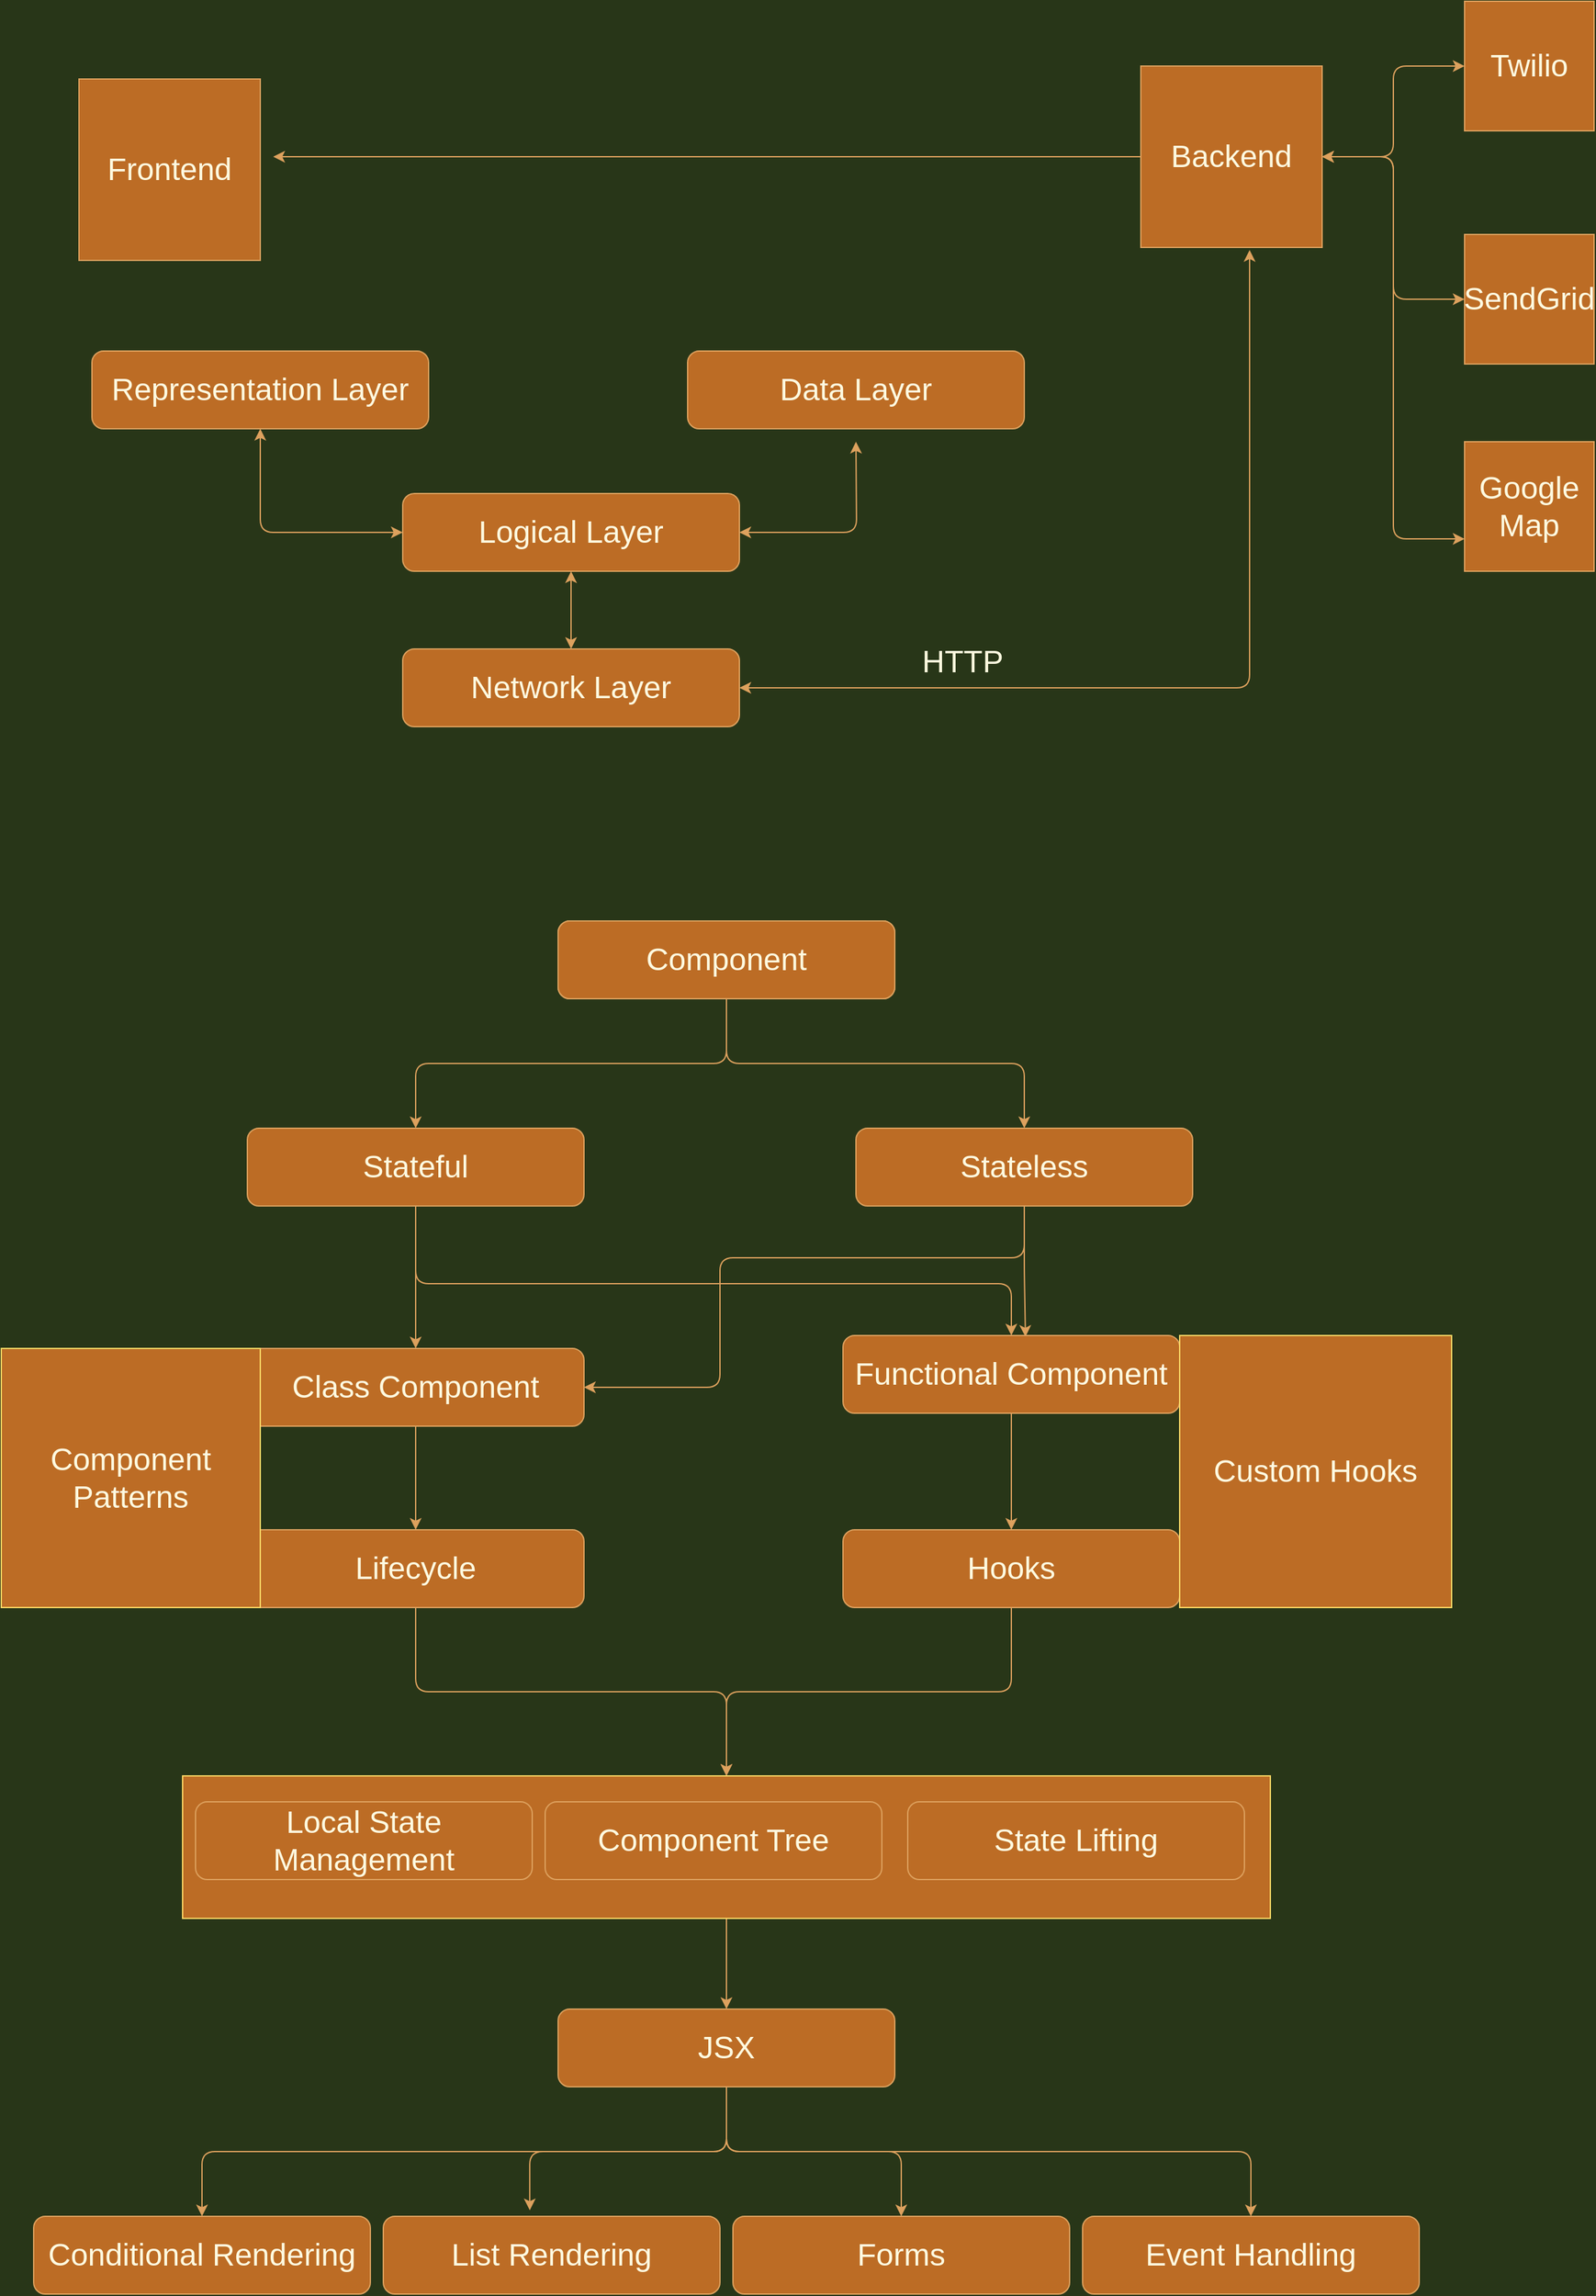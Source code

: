 <mxfile version="19.0.3" type="device"><diagram id="BdBQEtRqXb-bBaJDp-lq" name="Page-1"><mxGraphModel dx="1447" dy="988" grid="1" gridSize="10" guides="1" tooltips="1" connect="1" arrows="1" fold="1" page="1" pageScale="1" pageWidth="4681" pageHeight="3300" background="#283618" math="0" shadow="0"><root><mxCell id="0"/><mxCell id="1" parent="0"/><mxCell id="2JLa-Iin3kZYTaoYpegH-1" value="&lt;font style=&quot;font-size: 24px;&quot;&gt;Frontend&lt;/font&gt;" style="whiteSpace=wrap;html=1;aspect=fixed;fillColor=#BC6C25;strokeColor=#DDA15E;fontColor=#FEFAE0;" vertex="1" parent="1"><mxGeometry x="230" y="100" width="140" height="140" as="geometry"/></mxCell><mxCell id="2JLa-Iin3kZYTaoYpegH-10" style="edgeStyle=orthogonalEdgeStyle;rounded=0;orthogonalLoop=1;jettySize=auto;html=1;fontSize=24;labelBackgroundColor=#283618;strokeColor=#DDA15E;fontColor=#FEFAE0;" edge="1" parent="1" source="2JLa-Iin3kZYTaoYpegH-2"><mxGeometry relative="1" as="geometry"><mxPoint x="380" y="160" as="targetPoint"/></mxGeometry></mxCell><mxCell id="2JLa-Iin3kZYTaoYpegH-25" style="edgeStyle=orthogonalEdgeStyle;curved=0;rounded=1;sketch=0;orthogonalLoop=1;jettySize=auto;html=1;entryX=0;entryY=0.5;entryDx=0;entryDy=0;fontSize=24;fontColor=#FEFAE0;startArrow=classic;startFill=1;endArrow=classic;endFill=1;strokeColor=#DDA15E;fillColor=#BC6C25;" edge="1" parent="1" source="2JLa-Iin3kZYTaoYpegH-2" target="2JLa-Iin3kZYTaoYpegH-22"><mxGeometry relative="1" as="geometry"/></mxCell><mxCell id="2JLa-Iin3kZYTaoYpegH-26" style="edgeStyle=orthogonalEdgeStyle;curved=0;rounded=1;sketch=0;orthogonalLoop=1;jettySize=auto;html=1;fontSize=24;fontColor=#FEFAE0;startArrow=classic;startFill=1;endArrow=classic;endFill=1;strokeColor=#DDA15E;fillColor=#BC6C25;" edge="1" parent="1" source="2JLa-Iin3kZYTaoYpegH-2" target="2JLa-Iin3kZYTaoYpegH-23"><mxGeometry relative="1" as="geometry"/></mxCell><mxCell id="2JLa-Iin3kZYTaoYpegH-27" style="edgeStyle=orthogonalEdgeStyle;curved=0;rounded=1;sketch=0;orthogonalLoop=1;jettySize=auto;html=1;entryX=0;entryY=0.75;entryDx=0;entryDy=0;fontSize=24;fontColor=#FEFAE0;startArrow=classic;startFill=1;endArrow=classic;endFill=1;strokeColor=#DDA15E;fillColor=#BC6C25;" edge="1" parent="1" source="2JLa-Iin3kZYTaoYpegH-2" target="2JLa-Iin3kZYTaoYpegH-24"><mxGeometry relative="1" as="geometry"/></mxCell><mxCell id="2JLa-Iin3kZYTaoYpegH-2" value="&lt;font style=&quot;font-size: 24px;&quot;&gt;Backend&lt;/font&gt;" style="whiteSpace=wrap;html=1;aspect=fixed;fillColor=#BC6C25;strokeColor=#DDA15E;fontColor=#FEFAE0;" vertex="1" parent="1"><mxGeometry x="1050" y="90" width="140" height="140" as="geometry"/></mxCell><mxCell id="2JLa-Iin3kZYTaoYpegH-15" style="edgeStyle=orthogonalEdgeStyle;curved=0;rounded=1;sketch=0;orthogonalLoop=1;jettySize=auto;html=1;entryX=0;entryY=0.5;entryDx=0;entryDy=0;fontColor=#FEFAE0;strokeColor=#DDA15E;fillColor=#BC6C25;startArrow=classic;startFill=1;" edge="1" parent="1" source="2JLa-Iin3kZYTaoYpegH-3" target="2JLa-Iin3kZYTaoYpegH-12"><mxGeometry relative="1" as="geometry"/></mxCell><mxCell id="2JLa-Iin3kZYTaoYpegH-3" value="Representation Layer" style="rounded=1;whiteSpace=wrap;html=1;fontSize=24;fillColor=#BC6C25;strokeColor=#DDA15E;fontColor=#FEFAE0;" vertex="1" parent="1"><mxGeometry x="240" y="310" width="260" height="60" as="geometry"/></mxCell><mxCell id="2JLa-Iin3kZYTaoYpegH-4" value="Data Layer" style="rounded=1;whiteSpace=wrap;html=1;fontSize=24;fillColor=#BC6C25;strokeColor=#DDA15E;fontColor=#FEFAE0;" vertex="1" parent="1"><mxGeometry x="700" y="310" width="260" height="60" as="geometry"/></mxCell><mxCell id="2JLa-Iin3kZYTaoYpegH-16" style="edgeStyle=orthogonalEdgeStyle;curved=0;rounded=1;sketch=0;orthogonalLoop=1;jettySize=auto;html=1;fontColor=#FEFAE0;strokeColor=#DDA15E;fillColor=#BC6C25;endArrow=classic;endFill=1;startArrow=classic;startFill=1;" edge="1" parent="1" source="2JLa-Iin3kZYTaoYpegH-12"><mxGeometry relative="1" as="geometry"><mxPoint x="830.0" y="380" as="targetPoint"/></mxGeometry></mxCell><mxCell id="2JLa-Iin3kZYTaoYpegH-18" style="edgeStyle=orthogonalEdgeStyle;curved=0;rounded=1;sketch=0;orthogonalLoop=1;jettySize=auto;html=1;fontColor=#FEFAE0;startArrow=classic;startFill=1;endArrow=classic;endFill=1;strokeColor=#DDA15E;fillColor=#BC6C25;entryX=0.5;entryY=0;entryDx=0;entryDy=0;" edge="1" parent="1" source="2JLa-Iin3kZYTaoYpegH-12" target="2JLa-Iin3kZYTaoYpegH-17"><mxGeometry relative="1" as="geometry"><mxPoint x="610" y="530" as="targetPoint"/></mxGeometry></mxCell><mxCell id="2JLa-Iin3kZYTaoYpegH-12" value="Logical Layer" style="rounded=1;whiteSpace=wrap;html=1;fontSize=24;fillColor=#BC6C25;strokeColor=#DDA15E;fontColor=#FEFAE0;" vertex="1" parent="1"><mxGeometry x="480" y="420" width="260" height="60" as="geometry"/></mxCell><mxCell id="2JLa-Iin3kZYTaoYpegH-19" style="edgeStyle=orthogonalEdgeStyle;curved=0;rounded=1;sketch=0;orthogonalLoop=1;jettySize=auto;html=1;entryX=0.6;entryY=1.014;entryDx=0;entryDy=0;entryPerimeter=0;fontColor=#FEFAE0;startArrow=classic;startFill=1;endArrow=classic;endFill=1;strokeColor=#DDA15E;fillColor=#BC6C25;" edge="1" parent="1" source="2JLa-Iin3kZYTaoYpegH-17" target="2JLa-Iin3kZYTaoYpegH-2"><mxGeometry relative="1" as="geometry"/></mxCell><mxCell id="2JLa-Iin3kZYTaoYpegH-21" value="HTTP" style="edgeLabel;align=center;verticalAlign=middle;resizable=0;points=[];fontColor=#FEFAE0;labelBackgroundColor=none;labelBorderColor=none;html=1;fontSize=24;" vertex="1" connectable="0" parent="2JLa-Iin3kZYTaoYpegH-19"><mxGeometry x="-0.53" y="-2" relative="1" as="geometry"><mxPoint y="-22" as="offset"/></mxGeometry></mxCell><mxCell id="2JLa-Iin3kZYTaoYpegH-17" value="Network Layer" style="rounded=1;whiteSpace=wrap;html=1;fontSize=24;fillColor=#BC6C25;strokeColor=#DDA15E;fontColor=#FEFAE0;" vertex="1" parent="1"><mxGeometry x="480" y="540" width="260" height="60" as="geometry"/></mxCell><mxCell id="2JLa-Iin3kZYTaoYpegH-22" value="&lt;span style=&quot;font-size: 24px;&quot;&gt;Twilio&lt;/span&gt;" style="whiteSpace=wrap;html=1;aspect=fixed;fillColor=#BC6C25;strokeColor=#DDA15E;fontColor=#FEFAE0;" vertex="1" parent="1"><mxGeometry x="1300" y="40" width="100" height="100" as="geometry"/></mxCell><mxCell id="2JLa-Iin3kZYTaoYpegH-23" value="&lt;span style=&quot;font-size: 24px;&quot;&gt;SendGrid&lt;/span&gt;" style="whiteSpace=wrap;html=1;aspect=fixed;fillColor=#BC6C25;strokeColor=#DDA15E;fontColor=#FEFAE0;" vertex="1" parent="1"><mxGeometry x="1300" y="220" width="100" height="100" as="geometry"/></mxCell><mxCell id="2JLa-Iin3kZYTaoYpegH-24" value="&lt;span style=&quot;font-size: 24px;&quot;&gt;Google Map&lt;/span&gt;" style="whiteSpace=wrap;html=1;aspect=fixed;fillColor=#BC6C25;strokeColor=#DDA15E;fontColor=#FEFAE0;" vertex="1" parent="1"><mxGeometry x="1300" y="380" width="100" height="100" as="geometry"/></mxCell><mxCell id="2JLa-Iin3kZYTaoYpegH-31" style="edgeStyle=orthogonalEdgeStyle;curved=0;rounded=1;sketch=0;orthogonalLoop=1;jettySize=auto;html=1;entryX=0.5;entryY=0;entryDx=0;entryDy=0;fontSize=24;fontColor=#FEFAE0;startArrow=none;startFill=0;endArrow=classic;endFill=1;strokeColor=#DDA15E;fillColor=#BC6C25;" edge="1" parent="1" source="2JLa-Iin3kZYTaoYpegH-28" target="2JLa-Iin3kZYTaoYpegH-29"><mxGeometry relative="1" as="geometry"/></mxCell><mxCell id="2JLa-Iin3kZYTaoYpegH-32" style="edgeStyle=orthogonalEdgeStyle;curved=0;rounded=1;sketch=0;orthogonalLoop=1;jettySize=auto;html=1;fontSize=24;fontColor=#FEFAE0;startArrow=none;startFill=0;endArrow=classic;endFill=1;strokeColor=#DDA15E;fillColor=#BC6C25;" edge="1" parent="1" source="2JLa-Iin3kZYTaoYpegH-28" target="2JLa-Iin3kZYTaoYpegH-30"><mxGeometry relative="1" as="geometry"/></mxCell><mxCell id="2JLa-Iin3kZYTaoYpegH-28" value="Component" style="rounded=1;whiteSpace=wrap;html=1;fontSize=24;fillColor=#BC6C25;strokeColor=#DDA15E;fontColor=#FEFAE0;" vertex="1" parent="1"><mxGeometry x="600" y="750" width="260" height="60" as="geometry"/></mxCell><mxCell id="2JLa-Iin3kZYTaoYpegH-45" style="edgeStyle=orthogonalEdgeStyle;curved=0;rounded=1;sketch=0;orthogonalLoop=1;jettySize=auto;html=1;entryX=0.5;entryY=0;entryDx=0;entryDy=0;fontSize=24;fontColor=#FEFAE0;startArrow=none;startFill=0;endArrow=classic;endFill=1;strokeColor=#DDA15E;fillColor=#BC6C25;" edge="1" parent="1" source="2JLa-Iin3kZYTaoYpegH-29" target="2JLa-Iin3kZYTaoYpegH-33"><mxGeometry relative="1" as="geometry"/></mxCell><mxCell id="2JLa-Iin3kZYTaoYpegH-48" style="edgeStyle=orthogonalEdgeStyle;curved=0;rounded=1;sketch=0;orthogonalLoop=1;jettySize=auto;html=1;fontSize=24;fontColor=#FEFAE0;startArrow=none;startFill=0;endArrow=classic;endFill=1;strokeColor=#DDA15E;fillColor=#BC6C25;entryX=0.5;entryY=0;entryDx=0;entryDy=0;" edge="1" parent="1" source="2JLa-Iin3kZYTaoYpegH-29" target="2JLa-Iin3kZYTaoYpegH-34"><mxGeometry relative="1" as="geometry"><mxPoint x="810" y="1100" as="targetPoint"/><Array as="points"><mxPoint x="490" y="1030"/><mxPoint x="950" y="1030"/></Array></mxGeometry></mxCell><mxCell id="2JLa-Iin3kZYTaoYpegH-29" value="Stateful" style="rounded=1;whiteSpace=wrap;html=1;fontSize=24;fillColor=#BC6C25;strokeColor=#DDA15E;fontColor=#FEFAE0;" vertex="1" parent="1"><mxGeometry x="360" y="910" width="260" height="60" as="geometry"/></mxCell><mxCell id="2JLa-Iin3kZYTaoYpegH-38" style="edgeStyle=orthogonalEdgeStyle;curved=0;rounded=1;sketch=0;orthogonalLoop=1;jettySize=auto;html=1;entryX=0.542;entryY=0.017;entryDx=0;entryDy=0;fontSize=24;fontColor=#FEFAE0;startArrow=none;startFill=0;endArrow=classic;endFill=1;strokeColor=#DDA15E;fillColor=#BC6C25;entryPerimeter=0;" edge="1" parent="1" source="2JLa-Iin3kZYTaoYpegH-30" target="2JLa-Iin3kZYTaoYpegH-34"><mxGeometry relative="1" as="geometry"/></mxCell><mxCell id="2JLa-Iin3kZYTaoYpegH-46" style="edgeStyle=orthogonalEdgeStyle;curved=0;rounded=1;sketch=0;orthogonalLoop=1;jettySize=auto;html=1;entryX=1;entryY=0.5;entryDx=0;entryDy=0;fontSize=24;fontColor=#FEFAE0;startArrow=none;startFill=0;endArrow=classic;endFill=1;strokeColor=#DDA15E;fillColor=#BC6C25;" edge="1" parent="1" source="2JLa-Iin3kZYTaoYpegH-30" target="2JLa-Iin3kZYTaoYpegH-33"><mxGeometry relative="1" as="geometry"><Array as="points"><mxPoint x="960" y="1010"/><mxPoint x="725" y="1010"/><mxPoint x="725" y="1110"/></Array></mxGeometry></mxCell><mxCell id="2JLa-Iin3kZYTaoYpegH-30" value="Stateless" style="rounded=1;whiteSpace=wrap;html=1;fontSize=24;fillColor=#BC6C25;strokeColor=#DDA15E;fontColor=#FEFAE0;" vertex="1" parent="1"><mxGeometry x="830" y="910" width="260" height="60" as="geometry"/></mxCell><mxCell id="2JLa-Iin3kZYTaoYpegH-40" style="edgeStyle=orthogonalEdgeStyle;curved=0;rounded=1;sketch=0;orthogonalLoop=1;jettySize=auto;html=1;entryX=0.5;entryY=0;entryDx=0;entryDy=0;fontSize=24;fontColor=#FEFAE0;startArrow=none;startFill=0;endArrow=classic;endFill=1;strokeColor=#DDA15E;fillColor=#BC6C25;" edge="1" parent="1" source="2JLa-Iin3kZYTaoYpegH-33" target="2JLa-Iin3kZYTaoYpegH-39"><mxGeometry relative="1" as="geometry"/></mxCell><mxCell id="2JLa-Iin3kZYTaoYpegH-33" value="Class Component" style="rounded=1;whiteSpace=wrap;html=1;fontSize=24;fillColor=#BC6C25;strokeColor=#DDA15E;fontColor=#FEFAE0;" vertex="1" parent="1"><mxGeometry x="360" y="1080" width="260" height="60" as="geometry"/></mxCell><mxCell id="2JLa-Iin3kZYTaoYpegH-49" style="edgeStyle=orthogonalEdgeStyle;curved=0;rounded=1;sketch=0;orthogonalLoop=1;jettySize=auto;html=1;entryX=0.5;entryY=0;entryDx=0;entryDy=0;fontSize=24;fontColor=#FEFAE0;startArrow=none;startFill=0;endArrow=classic;endFill=1;strokeColor=#DDA15E;fillColor=#BC6C25;" edge="1" parent="1" source="2JLa-Iin3kZYTaoYpegH-34" target="2JLa-Iin3kZYTaoYpegH-42"><mxGeometry relative="1" as="geometry"/></mxCell><mxCell id="2JLa-Iin3kZYTaoYpegH-34" value="Functional Component" style="rounded=1;whiteSpace=wrap;html=1;fontSize=24;fillColor=#BC6C25;strokeColor=#DDA15E;fontColor=#FEFAE0;" vertex="1" parent="1"><mxGeometry x="820" y="1070" width="260" height="60" as="geometry"/></mxCell><mxCell id="2JLa-Iin3kZYTaoYpegH-58" style="edgeStyle=orthogonalEdgeStyle;curved=0;rounded=1;sketch=0;orthogonalLoop=1;jettySize=auto;html=1;entryX=0.5;entryY=0;entryDx=0;entryDy=0;fontSize=24;fontColor=#FEFAE0;startArrow=none;startFill=0;endArrow=classic;endFill=1;strokeColor=#DDA15E;fillColor=#BC6C25;" edge="1" parent="1" source="2JLa-Iin3kZYTaoYpegH-39" target="2JLa-Iin3kZYTaoYpegH-50"><mxGeometry relative="1" as="geometry"/></mxCell><mxCell id="2JLa-Iin3kZYTaoYpegH-39" value="Lifecycle" style="rounded=1;whiteSpace=wrap;html=1;fontSize=24;fillColor=#BC6C25;strokeColor=#DDA15E;fontColor=#FEFAE0;" vertex="1" parent="1"><mxGeometry x="360" y="1220" width="260" height="60" as="geometry"/></mxCell><mxCell id="2JLa-Iin3kZYTaoYpegH-41" value="Component Patterns" style="whiteSpace=wrap;html=1;aspect=fixed;rounded=0;labelBackgroundColor=none;labelBorderColor=none;sketch=0;fontSize=24;fontColor=#FEFAE0;strokeColor=#FFD966;fillColor=#BC6C25;" vertex="1" parent="1"><mxGeometry x="170" y="1080" width="200" height="200" as="geometry"/></mxCell><mxCell id="2JLa-Iin3kZYTaoYpegH-59" style="edgeStyle=orthogonalEdgeStyle;curved=0;rounded=1;sketch=0;orthogonalLoop=1;jettySize=auto;html=1;entryX=0.5;entryY=0;entryDx=0;entryDy=0;fontSize=24;fontColor=#FEFAE0;startArrow=none;startFill=0;endArrow=classic;endFill=1;strokeColor=#DDA15E;fillColor=#BC6C25;" edge="1" parent="1" source="2JLa-Iin3kZYTaoYpegH-42" target="2JLa-Iin3kZYTaoYpegH-50"><mxGeometry relative="1" as="geometry"/></mxCell><mxCell id="2JLa-Iin3kZYTaoYpegH-42" value="Hooks" style="rounded=1;whiteSpace=wrap;html=1;fontSize=24;fillColor=#BC6C25;strokeColor=#DDA15E;fontColor=#FEFAE0;" vertex="1" parent="1"><mxGeometry x="820" y="1220" width="260" height="60" as="geometry"/></mxCell><mxCell id="2JLa-Iin3kZYTaoYpegH-44" value="Custom Hooks" style="whiteSpace=wrap;html=1;aspect=fixed;rounded=0;labelBackgroundColor=none;labelBorderColor=none;sketch=0;fontSize=24;fontColor=#FEFAE0;strokeColor=#FFD966;fillColor=#BC6C25;" vertex="1" parent="1"><mxGeometry x="1080" y="1070" width="210" height="210" as="geometry"/></mxCell><mxCell id="2JLa-Iin3kZYTaoYpegH-62" style="edgeStyle=orthogonalEdgeStyle;curved=0;rounded=1;sketch=0;orthogonalLoop=1;jettySize=auto;html=1;entryX=0.5;entryY=0;entryDx=0;entryDy=0;fontSize=24;fontColor=#FEFAE0;startArrow=none;startFill=0;endArrow=classic;endFill=1;strokeColor=#DDA15E;fillColor=#BC6C25;" edge="1" parent="1" source="2JLa-Iin3kZYTaoYpegH-50" target="2JLa-Iin3kZYTaoYpegH-61"><mxGeometry relative="1" as="geometry"/></mxCell><mxCell id="2JLa-Iin3kZYTaoYpegH-50" value="" style="rounded=0;whiteSpace=wrap;html=1;labelBackgroundColor=none;labelBorderColor=none;sketch=0;fontSize=24;fontColor=#FEFAE0;strokeColor=#FFD966;fillColor=#BC6C25;" vertex="1" parent="1"><mxGeometry x="310" y="1410" width="840" height="110" as="geometry"/></mxCell><mxCell id="2JLa-Iin3kZYTaoYpegH-51" value="Local State Management" style="rounded=1;whiteSpace=wrap;html=1;fontSize=24;fillColor=#BC6C25;strokeColor=#DDA15E;fontColor=#FEFAE0;" vertex="1" parent="1"><mxGeometry x="320" y="1430" width="260" height="60" as="geometry"/></mxCell><mxCell id="2JLa-Iin3kZYTaoYpegH-52" value="Component Tree" style="rounded=1;whiteSpace=wrap;html=1;fontSize=24;fillColor=#BC6C25;strokeColor=#DDA15E;fontColor=#FEFAE0;" vertex="1" parent="1"><mxGeometry x="590" y="1430" width="260" height="60" as="geometry"/></mxCell><mxCell id="2JLa-Iin3kZYTaoYpegH-60" value="Component" style="rounded=1;whiteSpace=wrap;html=1;fontSize=24;fillColor=#BC6C25;strokeColor=#DDA15E;fontColor=#FEFAE0;" vertex="1" parent="1"><mxGeometry x="600" y="750" width="260" height="60" as="geometry"/></mxCell><mxCell id="2JLa-Iin3kZYTaoYpegH-71" style="edgeStyle=orthogonalEdgeStyle;curved=0;rounded=1;sketch=0;orthogonalLoop=1;jettySize=auto;html=1;entryX=0.5;entryY=0;entryDx=0;entryDy=0;fontSize=24;fontColor=#FEFAE0;startArrow=none;startFill=0;endArrow=classic;endFill=1;strokeColor=#DDA15E;fillColor=#BC6C25;" edge="1" parent="1" source="2JLa-Iin3kZYTaoYpegH-61" target="2JLa-Iin3kZYTaoYpegH-64"><mxGeometry relative="1" as="geometry"><Array as="points"><mxPoint x="730" y="1700"/><mxPoint x="325" y="1700"/></Array></mxGeometry></mxCell><mxCell id="2JLa-Iin3kZYTaoYpegH-72" style="edgeStyle=orthogonalEdgeStyle;curved=0;rounded=1;sketch=0;orthogonalLoop=1;jettySize=auto;html=1;entryX=0.435;entryY=-0.078;entryDx=0;entryDy=0;entryPerimeter=0;fontSize=24;fontColor=#FEFAE0;startArrow=none;startFill=0;endArrow=classic;endFill=1;strokeColor=#DDA15E;fillColor=#BC6C25;" edge="1" parent="1" source="2JLa-Iin3kZYTaoYpegH-61" target="2JLa-Iin3kZYTaoYpegH-65"><mxGeometry relative="1" as="geometry"/></mxCell><mxCell id="2JLa-Iin3kZYTaoYpegH-73" style="edgeStyle=orthogonalEdgeStyle;curved=0;rounded=1;sketch=0;orthogonalLoop=1;jettySize=auto;html=1;entryX=0.5;entryY=0;entryDx=0;entryDy=0;fontSize=24;fontColor=#FEFAE0;startArrow=none;startFill=0;endArrow=classic;endFill=1;strokeColor=#DDA15E;fillColor=#BC6C25;" edge="1" parent="1" source="2JLa-Iin3kZYTaoYpegH-61" target="2JLa-Iin3kZYTaoYpegH-68"><mxGeometry relative="1" as="geometry"/></mxCell><mxCell id="2JLa-Iin3kZYTaoYpegH-74" style="edgeStyle=orthogonalEdgeStyle;curved=0;rounded=1;sketch=0;orthogonalLoop=1;jettySize=auto;html=1;entryX=0.5;entryY=0;entryDx=0;entryDy=0;fontSize=24;fontColor=#FEFAE0;startArrow=none;startFill=0;endArrow=classic;endFill=1;strokeColor=#DDA15E;fillColor=#BC6C25;" edge="1" parent="1" source="2JLa-Iin3kZYTaoYpegH-61" target="2JLa-Iin3kZYTaoYpegH-70"><mxGeometry relative="1" as="geometry"><Array as="points"><mxPoint x="730" y="1700"/><mxPoint x="1135" y="1700"/></Array></mxGeometry></mxCell><mxCell id="2JLa-Iin3kZYTaoYpegH-61" value="JSX" style="rounded=1;whiteSpace=wrap;html=1;fontSize=24;fillColor=#BC6C25;strokeColor=#DDA15E;fontColor=#FEFAE0;" vertex="1" parent="1"><mxGeometry x="600" y="1590" width="260" height="60" as="geometry"/></mxCell><mxCell id="2JLa-Iin3kZYTaoYpegH-63" value="State Lifting" style="rounded=1;whiteSpace=wrap;html=1;fontSize=24;fillColor=#BC6C25;strokeColor=#DDA15E;fontColor=#FEFAE0;" vertex="1" parent="1"><mxGeometry x="870" y="1430" width="260" height="60" as="geometry"/></mxCell><mxCell id="2JLa-Iin3kZYTaoYpegH-64" value="Conditional Rendering" style="rounded=1;whiteSpace=wrap;html=1;fontSize=24;fillColor=#BC6C25;strokeColor=#DDA15E;fontColor=#FEFAE0;" vertex="1" parent="1"><mxGeometry x="195" y="1750" width="260" height="60" as="geometry"/></mxCell><mxCell id="2JLa-Iin3kZYTaoYpegH-65" value="List Rendering" style="rounded=1;whiteSpace=wrap;html=1;fontSize=24;fillColor=#BC6C25;strokeColor=#DDA15E;fontColor=#FEFAE0;" vertex="1" parent="1"><mxGeometry x="465" y="1750" width="260" height="60" as="geometry"/></mxCell><mxCell id="2JLa-Iin3kZYTaoYpegH-68" value="Forms" style="rounded=1;whiteSpace=wrap;html=1;fontSize=24;fillColor=#BC6C25;strokeColor=#DDA15E;fontColor=#FEFAE0;" vertex="1" parent="1"><mxGeometry x="735" y="1750" width="260" height="60" as="geometry"/></mxCell><mxCell id="2JLa-Iin3kZYTaoYpegH-70" value="Event Handling" style="rounded=1;whiteSpace=wrap;html=1;fontSize=24;fillColor=#BC6C25;strokeColor=#DDA15E;fontColor=#FEFAE0;" vertex="1" parent="1"><mxGeometry x="1005" y="1750" width="260" height="60" as="geometry"/></mxCell></root></mxGraphModel></diagram></mxfile>